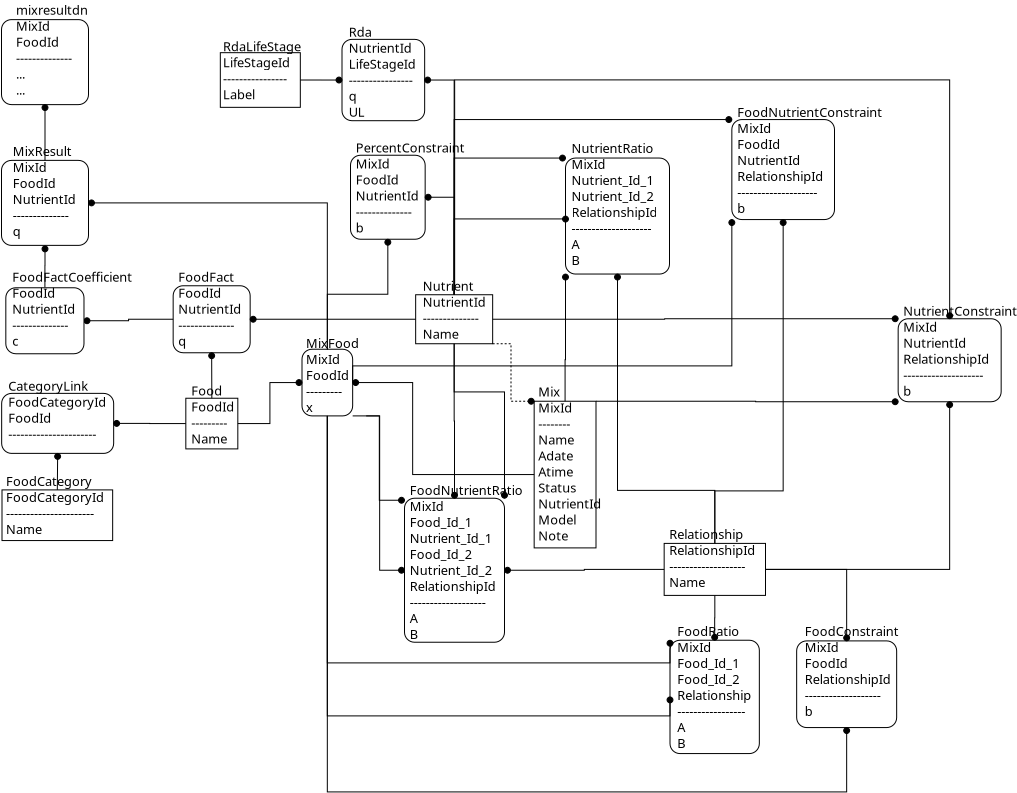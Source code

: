 <?xml version="1.0" encoding="UTF-8"?>
<dia:diagram xmlns:dia="http://www.lysator.liu.se/~alla/dia/">
  <dia:layer name="Background" visible="true" connectable="true" active="true">
    <dia:object type="Standard - Box" version="0" id="O0">
      <dia:attribute name="obj_pos">
        <dia:point val="-0.9,-6.633"/>
      </dia:attribute>
      <dia:attribute name="obj_bb">
        <dia:rectangle val="-0.925,-6.658;2.975,-3.258"/>
      </dia:attribute>
      <dia:attribute name="elem_corner">
        <dia:point val="-0.9,-6.633"/>
      </dia:attribute>
      <dia:attribute name="elem_width">
        <dia:real val="3.85"/>
      </dia:attribute>
      <dia:attribute name="elem_height">
        <dia:real val="3.35"/>
      </dia:attribute>
      <dia:attribute name="border_width">
        <dia:real val="0.05"/>
      </dia:attribute>
      <dia:attribute name="show_background">
        <dia:boolean val="true"/>
      </dia:attribute>
      <dia:attribute name="line_join">
        <dia:enum val="2"/>
      </dia:attribute>
      <dia:attribute name="corner_radius">
        <dia:real val="0.5"/>
      </dia:attribute>
    </dia:object>
    <dia:object type="Standard - Text" version="1" id="O1">
      <dia:attribute name="obj_pos">
        <dia:point val="-0.65,-6.833"/>
      </dia:attribute>
      <dia:attribute name="obj_bb">
        <dia:rectangle val="-0.65,-7.313;2.08,-3.473"/>
      </dia:attribute>
      <dia:attribute name="text">
        <dia:composite type="text">
          <dia:attribute name="string">
            <dia:string>#FoodFact
FoodId
NutrientId
--------------
q#</dia:string>
          </dia:attribute>
          <dia:attribute name="font">
            <dia:font family="Carlito" style="0" name="Courier"/>
          </dia:attribute>
          <dia:attribute name="height">
            <dia:real val="0.8"/>
          </dia:attribute>
          <dia:attribute name="pos">
            <dia:point val="-0.65,-6.833"/>
          </dia:attribute>
          <dia:attribute name="color">
            <dia:color val="#000000ff"/>
          </dia:attribute>
          <dia:attribute name="alignment">
            <dia:enum val="0"/>
          </dia:attribute>
        </dia:composite>
      </dia:attribute>
      <dia:attribute name="valign">
        <dia:enum val="3"/>
      </dia:attribute>
    </dia:object>
    <dia:object type="Standard - Box" version="0" id="O2">
      <dia:attribute name="obj_pos">
        <dia:point val="11.225,-6.183"/>
      </dia:attribute>
      <dia:attribute name="obj_bb">
        <dia:rectangle val="11.2,-6.208;15.1,-3.708"/>
      </dia:attribute>
      <dia:attribute name="elem_corner">
        <dia:point val="11.225,-6.183"/>
      </dia:attribute>
      <dia:attribute name="elem_width">
        <dia:real val="3.85"/>
      </dia:attribute>
      <dia:attribute name="elem_height">
        <dia:real val="2.45"/>
      </dia:attribute>
      <dia:attribute name="border_width">
        <dia:real val="0.05"/>
      </dia:attribute>
      <dia:attribute name="show_background">
        <dia:boolean val="true"/>
      </dia:attribute>
    </dia:object>
    <dia:object type="Standard - Text" version="1" id="O3">
      <dia:attribute name="obj_pos">
        <dia:point val="11.575,-6.383"/>
      </dia:attribute>
      <dia:attribute name="obj_bb">
        <dia:rectangle val="11.575,-6.863;14.305,-3.823"/>
      </dia:attribute>
      <dia:attribute name="text">
        <dia:composite type="text">
          <dia:attribute name="string">
            <dia:string>#Nutrient
NutrientId
--------------
Name#</dia:string>
          </dia:attribute>
          <dia:attribute name="font">
            <dia:font family="Carlito" style="0" name="Courier"/>
          </dia:attribute>
          <dia:attribute name="height">
            <dia:real val="0.8"/>
          </dia:attribute>
          <dia:attribute name="pos">
            <dia:point val="11.575,-6.383"/>
          </dia:attribute>
          <dia:attribute name="color">
            <dia:color val="#000000ff"/>
          </dia:attribute>
          <dia:attribute name="alignment">
            <dia:enum val="0"/>
          </dia:attribute>
        </dia:composite>
      </dia:attribute>
      <dia:attribute name="valign">
        <dia:enum val="3"/>
      </dia:attribute>
    </dia:object>
    <dia:object type="Standard - Box" version="0" id="O4">
      <dia:attribute name="obj_pos">
        <dia:point val="18.717,-13.017"/>
      </dia:attribute>
      <dia:attribute name="obj_bb">
        <dia:rectangle val="18.692,-13.042;23.942,-7.192"/>
      </dia:attribute>
      <dia:attribute name="elem_corner">
        <dia:point val="18.717,-13.017"/>
      </dia:attribute>
      <dia:attribute name="elem_width">
        <dia:real val="5.2"/>
      </dia:attribute>
      <dia:attribute name="elem_height">
        <dia:real val="5.8"/>
      </dia:attribute>
      <dia:attribute name="border_width">
        <dia:real val="0.05"/>
      </dia:attribute>
      <dia:attribute name="show_background">
        <dia:boolean val="true"/>
      </dia:attribute>
      <dia:attribute name="line_join">
        <dia:enum val="2"/>
      </dia:attribute>
      <dia:attribute name="corner_radius">
        <dia:real val="0.5"/>
      </dia:attribute>
    </dia:object>
    <dia:object type="Standard - Text" version="1" id="O5">
      <dia:attribute name="obj_pos">
        <dia:point val="19.017,-13.267"/>
      </dia:attribute>
      <dia:attribute name="obj_bb">
        <dia:rectangle val="19.017,-13.747;22.917,-7.507"/>
      </dia:attribute>
      <dia:attribute name="text">
        <dia:composite type="text">
          <dia:attribute name="string">
            <dia:string>#NutrientRatio
MixId
Nutrient_Id_1
Nutrient_Id_2
RelationshipId
--------------------
A
B#</dia:string>
          </dia:attribute>
          <dia:attribute name="font">
            <dia:font family="Carlito" style="0" name="Courier"/>
          </dia:attribute>
          <dia:attribute name="height">
            <dia:real val="0.8"/>
          </dia:attribute>
          <dia:attribute name="pos">
            <dia:point val="19.017,-13.267"/>
          </dia:attribute>
          <dia:attribute name="color">
            <dia:color val="#000000ff"/>
          </dia:attribute>
          <dia:attribute name="alignment">
            <dia:enum val="0"/>
          </dia:attribute>
        </dia:composite>
      </dia:attribute>
      <dia:attribute name="valign">
        <dia:enum val="3"/>
      </dia:attribute>
    </dia:object>
    <dia:object type="Standard - Box" version="0" id="O6">
      <dia:attribute name="obj_pos">
        <dia:point val="35.35,-4.983"/>
      </dia:attribute>
      <dia:attribute name="obj_bb">
        <dia:rectangle val="35.325,-5.008;40.525,-0.808"/>
      </dia:attribute>
      <dia:attribute name="elem_corner">
        <dia:point val="35.35,-4.983"/>
      </dia:attribute>
      <dia:attribute name="elem_width">
        <dia:real val="5.15"/>
      </dia:attribute>
      <dia:attribute name="elem_height">
        <dia:real val="4.15"/>
      </dia:attribute>
      <dia:attribute name="border_width">
        <dia:real val="0.05"/>
      </dia:attribute>
      <dia:attribute name="show_background">
        <dia:boolean val="true"/>
      </dia:attribute>
      <dia:attribute name="line_join">
        <dia:enum val="2"/>
      </dia:attribute>
      <dia:attribute name="corner_radius">
        <dia:real val="0.5"/>
      </dia:attribute>
    </dia:object>
    <dia:object type="Standard - Text" version="1" id="O7">
      <dia:attribute name="obj_pos">
        <dia:point val="35.6,-5.133"/>
      </dia:attribute>
      <dia:attribute name="obj_bb">
        <dia:rectangle val="35.6,-5.613;40.483,-0.973"/>
      </dia:attribute>
      <dia:attribute name="text">
        <dia:composite type="text">
          <dia:attribute name="string">
            <dia:string>#NutrientConstraint
MixId
NutrientId
RelationshipId
--------------------
b#</dia:string>
          </dia:attribute>
          <dia:attribute name="font">
            <dia:font family="Carlito" style="0" name="Courier"/>
          </dia:attribute>
          <dia:attribute name="height">
            <dia:real val="0.8"/>
          </dia:attribute>
          <dia:attribute name="pos">
            <dia:point val="35.6,-5.133"/>
          </dia:attribute>
          <dia:attribute name="color">
            <dia:color val="#000000ff"/>
          </dia:attribute>
          <dia:attribute name="alignment">
            <dia:enum val="0"/>
          </dia:attribute>
        </dia:composite>
      </dia:attribute>
      <dia:attribute name="valign">
        <dia:enum val="3"/>
      </dia:attribute>
    </dia:object>
    <dia:object type="Standard - Box" version="0" id="O8">
      <dia:attribute name="obj_pos">
        <dia:point val="27.034,-14.942"/>
      </dia:attribute>
      <dia:attribute name="obj_bb">
        <dia:rectangle val="27.009,-14.967;32.192,-9.917"/>
      </dia:attribute>
      <dia:attribute name="elem_corner">
        <dia:point val="27.034,-14.942"/>
      </dia:attribute>
      <dia:attribute name="elem_width">
        <dia:real val="5.133"/>
      </dia:attribute>
      <dia:attribute name="elem_height">
        <dia:real val="5.0"/>
      </dia:attribute>
      <dia:attribute name="border_width">
        <dia:real val="0.05"/>
      </dia:attribute>
      <dia:attribute name="show_background">
        <dia:boolean val="true"/>
      </dia:attribute>
      <dia:attribute name="line_join">
        <dia:enum val="2"/>
      </dia:attribute>
      <dia:attribute name="corner_radius">
        <dia:real val="0.5"/>
      </dia:attribute>
    </dia:object>
    <dia:object type="Standard - Text" version="1" id="O9">
      <dia:attribute name="obj_pos">
        <dia:point val="27.3,-15.075"/>
      </dia:attribute>
      <dia:attribute name="obj_bb">
        <dia:rectangle val="27.3,-15.555;33.48,-10.115"/>
      </dia:attribute>
      <dia:attribute name="text">
        <dia:composite type="text">
          <dia:attribute name="string">
            <dia:string>#FoodNutrientConstraint
MixId
FoodId
NutrientId
RelationshipId
--------------------
b#</dia:string>
          </dia:attribute>
          <dia:attribute name="font">
            <dia:font family="Carlito" style="0" name="Courier"/>
          </dia:attribute>
          <dia:attribute name="height">
            <dia:real val="0.8"/>
          </dia:attribute>
          <dia:attribute name="pos">
            <dia:point val="27.3,-15.075"/>
          </dia:attribute>
          <dia:attribute name="color">
            <dia:color val="#000000ff"/>
          </dia:attribute>
          <dia:attribute name="alignment">
            <dia:enum val="0"/>
          </dia:attribute>
        </dia:composite>
      </dia:attribute>
      <dia:attribute name="valign">
        <dia:enum val="3"/>
      </dia:attribute>
    </dia:object>
    <dia:object type="Standard - Box" version="0" id="O10">
      <dia:attribute name="obj_pos">
        <dia:point val="7.967,-13.158"/>
      </dia:attribute>
      <dia:attribute name="obj_bb">
        <dia:rectangle val="7.942,-13.183;11.725,-8.933"/>
      </dia:attribute>
      <dia:attribute name="elem_corner">
        <dia:point val="7.967,-13.158"/>
      </dia:attribute>
      <dia:attribute name="elem_width">
        <dia:real val="3.733"/>
      </dia:attribute>
      <dia:attribute name="elem_height">
        <dia:real val="4.2"/>
      </dia:attribute>
      <dia:attribute name="border_width">
        <dia:real val="0.05"/>
      </dia:attribute>
      <dia:attribute name="show_background">
        <dia:boolean val="true"/>
      </dia:attribute>
      <dia:attribute name="line_join">
        <dia:enum val="2"/>
      </dia:attribute>
      <dia:attribute name="corner_radius">
        <dia:real val="0.5"/>
      </dia:attribute>
    </dia:object>
    <dia:object type="Standard - Text" version="1" id="O11">
      <dia:attribute name="obj_pos">
        <dia:point val="8.233,-13.292"/>
      </dia:attribute>
      <dia:attribute name="obj_bb">
        <dia:rectangle val="8.233,-13.772;12.901,-9.132"/>
      </dia:attribute>
      <dia:attribute name="text">
        <dia:composite type="text">
          <dia:attribute name="string">
            <dia:string>#PercentConstraint
MixId
FoodId
NutrientId
--------------
b#</dia:string>
          </dia:attribute>
          <dia:attribute name="font">
            <dia:font family="Carlito" style="0" name="Courier"/>
          </dia:attribute>
          <dia:attribute name="height">
            <dia:real val="0.8"/>
          </dia:attribute>
          <dia:attribute name="pos">
            <dia:point val="8.233,-13.292"/>
          </dia:attribute>
          <dia:attribute name="color">
            <dia:color val="#000000ff"/>
          </dia:attribute>
          <dia:attribute name="alignment">
            <dia:enum val="0"/>
          </dia:attribute>
        </dia:composite>
      </dia:attribute>
      <dia:attribute name="valign">
        <dia:enum val="3"/>
      </dia:attribute>
    </dia:object>
    <dia:object type="Standard - Box" version="0" id="O12">
      <dia:attribute name="obj_pos">
        <dia:point val="-9.475,-1.25"/>
      </dia:attribute>
      <dia:attribute name="obj_bb">
        <dia:rectangle val="-9.5,-1.275;-3.85,1.775"/>
      </dia:attribute>
      <dia:attribute name="elem_corner">
        <dia:point val="-9.475,-1.25"/>
      </dia:attribute>
      <dia:attribute name="elem_width">
        <dia:real val="5.6"/>
      </dia:attribute>
      <dia:attribute name="elem_height">
        <dia:real val="3"/>
      </dia:attribute>
      <dia:attribute name="border_width">
        <dia:real val="0.05"/>
      </dia:attribute>
      <dia:attribute name="show_background">
        <dia:boolean val="true"/>
      </dia:attribute>
      <dia:attribute name="line_join">
        <dia:enum val="2"/>
      </dia:attribute>
      <dia:attribute name="corner_radius">
        <dia:real val="0.5"/>
      </dia:attribute>
    </dia:object>
    <dia:object type="Standard - Text" version="1" id="O13">
      <dia:attribute name="obj_pos">
        <dia:point val="-9.142,-1.383"/>
      </dia:attribute>
      <dia:attribute name="obj_bb">
        <dia:rectangle val="-9.142,-1.863;-4.852,1.177"/>
      </dia:attribute>
      <dia:attribute name="text">
        <dia:composite type="text">
          <dia:attribute name="string">
            <dia:string>#CategoryLink
FoodCategoryId
FoodId
----------------------#</dia:string>
          </dia:attribute>
          <dia:attribute name="font">
            <dia:font family="Carlito" style="0" name="Courier"/>
          </dia:attribute>
          <dia:attribute name="height">
            <dia:real val="0.8"/>
          </dia:attribute>
          <dia:attribute name="pos">
            <dia:point val="-9.142,-1.383"/>
          </dia:attribute>
          <dia:attribute name="color">
            <dia:color val="#000000ff"/>
          </dia:attribute>
          <dia:attribute name="alignment">
            <dia:enum val="0"/>
          </dia:attribute>
        </dia:composite>
      </dia:attribute>
      <dia:attribute name="valign">
        <dia:enum val="3"/>
      </dia:attribute>
    </dia:object>
    <dia:object type="Standard - Box" version="0" id="O14">
      <dia:attribute name="obj_pos">
        <dia:point val="-0.267,-1.008"/>
      </dia:attribute>
      <dia:attribute name="obj_bb">
        <dia:rectangle val="-0.292,-1.033;2.358,1.55"/>
      </dia:attribute>
      <dia:attribute name="elem_corner">
        <dia:point val="-0.267,-1.008"/>
      </dia:attribute>
      <dia:attribute name="elem_width">
        <dia:real val="2.6"/>
      </dia:attribute>
      <dia:attribute name="elem_height">
        <dia:real val="2.533"/>
      </dia:attribute>
      <dia:attribute name="border_width">
        <dia:real val="0.05"/>
      </dia:attribute>
      <dia:attribute name="show_background">
        <dia:boolean val="true"/>
      </dia:attribute>
    </dia:object>
    <dia:object type="Standard - Text" version="1" id="O15">
      <dia:attribute name="obj_pos">
        <dia:point val="6.667e-06,-1.142"/>
      </dia:attribute>
      <dia:attribute name="obj_bb">
        <dia:rectangle val="6.667e-06,-1.622;1.798,1.418"/>
      </dia:attribute>
      <dia:attribute name="text">
        <dia:composite type="text">
          <dia:attribute name="string">
            <dia:string>#Food
FoodId
---------
Name#</dia:string>
          </dia:attribute>
          <dia:attribute name="font">
            <dia:font family="Carlito" style="0" name="Courier"/>
          </dia:attribute>
          <dia:attribute name="height">
            <dia:real val="0.8"/>
          </dia:attribute>
          <dia:attribute name="pos">
            <dia:point val="6.667e-06,-1.142"/>
          </dia:attribute>
          <dia:attribute name="color">
            <dia:color val="#000000ff"/>
          </dia:attribute>
          <dia:attribute name="alignment">
            <dia:enum val="0"/>
          </dia:attribute>
        </dia:composite>
      </dia:attribute>
      <dia:attribute name="valign">
        <dia:enum val="3"/>
      </dia:attribute>
    </dia:object>
    <dia:object type="Standard - Box" version="0" id="O16">
      <dia:attribute name="obj_pos">
        <dia:point val="5.542,-3.458"/>
      </dia:attribute>
      <dia:attribute name="obj_bb">
        <dia:rectangle val="5.517,-3.483;8.1,-0.1"/>
      </dia:attribute>
      <dia:attribute name="elem_corner">
        <dia:point val="5.542,-3.458"/>
      </dia:attribute>
      <dia:attribute name="elem_width">
        <dia:real val="2.533"/>
      </dia:attribute>
      <dia:attribute name="elem_height">
        <dia:real val="3.333"/>
      </dia:attribute>
      <dia:attribute name="border_width">
        <dia:real val="0.05"/>
      </dia:attribute>
      <dia:attribute name="show_background">
        <dia:boolean val="true"/>
      </dia:attribute>
      <dia:attribute name="line_join">
        <dia:enum val="2"/>
      </dia:attribute>
      <dia:attribute name="corner_radius">
        <dia:real val="0.5"/>
      </dia:attribute>
    </dia:object>
    <dia:object type="Standard - Text" version="1" id="O17">
      <dia:attribute name="obj_pos">
        <dia:point val="5.742,-3.525"/>
      </dia:attribute>
      <dia:attribute name="obj_bb">
        <dia:rectangle val="5.742,-4.005;8.012,-0.165"/>
      </dia:attribute>
      <dia:attribute name="text">
        <dia:composite type="text">
          <dia:attribute name="string">
            <dia:string>#MixFood
MixId
FoodId
---------
x#</dia:string>
          </dia:attribute>
          <dia:attribute name="font">
            <dia:font family="Carlito" style="0" name="Courier"/>
          </dia:attribute>
          <dia:attribute name="height">
            <dia:real val="0.8"/>
          </dia:attribute>
          <dia:attribute name="pos">
            <dia:point val="5.742,-3.525"/>
          </dia:attribute>
          <dia:attribute name="color">
            <dia:color val="#000000ff"/>
          </dia:attribute>
          <dia:attribute name="alignment">
            <dia:enum val="0"/>
          </dia:attribute>
        </dia:composite>
      </dia:attribute>
      <dia:attribute name="valign">
        <dia:enum val="3"/>
      </dia:attribute>
    </dia:object>
    <dia:object type="Standard - Box" version="0" id="O18">
      <dia:attribute name="obj_pos">
        <dia:point val="17.15,-0.858"/>
      </dia:attribute>
      <dia:attribute name="obj_bb">
        <dia:rectangle val="17.125,-0.883;20.267,6.5"/>
      </dia:attribute>
      <dia:attribute name="elem_corner">
        <dia:point val="17.15,-0.858"/>
      </dia:attribute>
      <dia:attribute name="elem_width">
        <dia:real val="3.092"/>
      </dia:attribute>
      <dia:attribute name="elem_height">
        <dia:real val="7.333"/>
      </dia:attribute>
      <dia:attribute name="border_width">
        <dia:real val="0.05"/>
      </dia:attribute>
      <dia:attribute name="show_background">
        <dia:boolean val="true"/>
      </dia:attribute>
    </dia:object>
    <dia:object type="Standard - Text" version="1" id="O19">
      <dia:attribute name="obj_pos">
        <dia:point val="17.35,-1.092"/>
      </dia:attribute>
      <dia:attribute name="obj_bb">
        <dia:rectangle val="17.35,-1.572;20.048,6.268"/>
      </dia:attribute>
      <dia:attribute name="text">
        <dia:composite type="text">
          <dia:attribute name="string">
            <dia:string>#Mix
MixId
--------
Name
Adate
Atime
Status
NutrientId
Model
Note#</dia:string>
          </dia:attribute>
          <dia:attribute name="font">
            <dia:font family="Carlito" style="0" name="Courier"/>
          </dia:attribute>
          <dia:attribute name="height">
            <dia:real val="0.8"/>
          </dia:attribute>
          <dia:attribute name="pos">
            <dia:point val="17.35,-1.092"/>
          </dia:attribute>
          <dia:attribute name="color">
            <dia:color val="#000000ff"/>
          </dia:attribute>
          <dia:attribute name="alignment">
            <dia:enum val="0"/>
          </dia:attribute>
        </dia:composite>
      </dia:attribute>
      <dia:attribute name="valign">
        <dia:enum val="3"/>
      </dia:attribute>
    </dia:object>
    <dia:object type="Standard - Box" version="0" id="O20">
      <dia:attribute name="obj_pos">
        <dia:point val="23.942,11.092"/>
      </dia:attribute>
      <dia:attribute name="obj_bb">
        <dia:rectangle val="23.917,11.067;28.433,16.783"/>
      </dia:attribute>
      <dia:attribute name="elem_corner">
        <dia:point val="23.942,11.092"/>
      </dia:attribute>
      <dia:attribute name="elem_width">
        <dia:real val="4.467"/>
      </dia:attribute>
      <dia:attribute name="elem_height">
        <dia:real val="5.667"/>
      </dia:attribute>
      <dia:attribute name="border_width">
        <dia:real val="0.05"/>
      </dia:attribute>
      <dia:attribute name="show_background">
        <dia:boolean val="true"/>
      </dia:attribute>
      <dia:attribute name="line_join">
        <dia:enum val="2"/>
      </dia:attribute>
      <dia:attribute name="corner_radius">
        <dia:real val="0.5"/>
      </dia:attribute>
    </dia:object>
    <dia:object type="Standard - Text" version="1" id="O21">
      <dia:attribute name="obj_pos">
        <dia:point val="24.308,10.875"/>
      </dia:attribute>
      <dia:attribute name="obj_bb">
        <dia:rectangle val="24.308,10.395;27.623,16.635"/>
      </dia:attribute>
      <dia:attribute name="text">
        <dia:composite type="text">
          <dia:attribute name="string">
            <dia:string>#FoodRatio
MixId
Food_Id_1
Food_Id_2
Relationship
-----------------
A
B#</dia:string>
          </dia:attribute>
          <dia:attribute name="font">
            <dia:font family="Carlito" style="0" name="Courier"/>
          </dia:attribute>
          <dia:attribute name="height">
            <dia:real val="0.8"/>
          </dia:attribute>
          <dia:attribute name="pos">
            <dia:point val="24.308,10.875"/>
          </dia:attribute>
          <dia:attribute name="color">
            <dia:color val="#000000ff"/>
          </dia:attribute>
          <dia:attribute name="alignment">
            <dia:enum val="0"/>
          </dia:attribute>
        </dia:composite>
      </dia:attribute>
      <dia:attribute name="valign">
        <dia:enum val="3"/>
      </dia:attribute>
    </dia:object>
    <dia:object type="Standard - Box" version="0" id="O22">
      <dia:attribute name="obj_pos">
        <dia:point val="23.65,6.25"/>
      </dia:attribute>
      <dia:attribute name="obj_bb">
        <dia:rectangle val="23.625,6.225;28.742,8.875"/>
      </dia:attribute>
      <dia:attribute name="elem_corner">
        <dia:point val="23.65,6.25"/>
      </dia:attribute>
      <dia:attribute name="elem_width">
        <dia:real val="5.067"/>
      </dia:attribute>
      <dia:attribute name="elem_height">
        <dia:real val="2.6"/>
      </dia:attribute>
      <dia:attribute name="border_width">
        <dia:real val="0.05"/>
      </dia:attribute>
      <dia:attribute name="show_background">
        <dia:boolean val="true"/>
      </dia:attribute>
    </dia:object>
    <dia:object type="Standard - Text" version="1" id="O23">
      <dia:attribute name="obj_pos">
        <dia:point val="23.9,6.033"/>
      </dia:attribute>
      <dia:attribute name="obj_bb">
        <dia:rectangle val="23.9,5.553;27.608,8.593"/>
      </dia:attribute>
      <dia:attribute name="text">
        <dia:composite type="text">
          <dia:attribute name="string">
            <dia:string>#Relationship
RelationshipId
-------------------
Name#</dia:string>
          </dia:attribute>
          <dia:attribute name="font">
            <dia:font family="Carlito" style="0" name="Courier"/>
          </dia:attribute>
          <dia:attribute name="height">
            <dia:real val="0.8"/>
          </dia:attribute>
          <dia:attribute name="pos">
            <dia:point val="23.9,6.033"/>
          </dia:attribute>
          <dia:attribute name="color">
            <dia:color val="#000000ff"/>
          </dia:attribute>
          <dia:attribute name="alignment">
            <dia:enum val="0"/>
          </dia:attribute>
        </dia:composite>
      </dia:attribute>
      <dia:attribute name="valign">
        <dia:enum val="3"/>
      </dia:attribute>
    </dia:object>
    <dia:object type="Standard - Box" version="0" id="O24">
      <dia:attribute name="obj_pos">
        <dia:point val="30.275,11.125"/>
      </dia:attribute>
      <dia:attribute name="obj_bb">
        <dia:rectangle val="30.25,11.1;35.3,15.483"/>
      </dia:attribute>
      <dia:attribute name="elem_corner">
        <dia:point val="30.275,11.125"/>
      </dia:attribute>
      <dia:attribute name="elem_width">
        <dia:real val="5"/>
      </dia:attribute>
      <dia:attribute name="elem_height">
        <dia:real val="4.333"/>
      </dia:attribute>
      <dia:attribute name="border_width">
        <dia:real val="0.05"/>
      </dia:attribute>
      <dia:attribute name="show_background">
        <dia:boolean val="true"/>
      </dia:attribute>
      <dia:attribute name="line_join">
        <dia:enum val="2"/>
      </dia:attribute>
      <dia:attribute name="corner_radius">
        <dia:real val="0.5"/>
      </dia:attribute>
    </dia:object>
    <dia:object type="Standard - Text" version="1" id="O25">
      <dia:attribute name="obj_pos">
        <dia:point val="30.675,10.875"/>
      </dia:attribute>
      <dia:attribute name="obj_bb">
        <dia:rectangle val="30.675,10.395;34.658,15.035"/>
      </dia:attribute>
      <dia:attribute name="text">
        <dia:composite type="text">
          <dia:attribute name="string">
            <dia:string>#FoodConstraint
MixId
FoodId
RelationshipId
-------------------
b#</dia:string>
          </dia:attribute>
          <dia:attribute name="font">
            <dia:font family="Carlito" style="0" name="Courier"/>
          </dia:attribute>
          <dia:attribute name="height">
            <dia:real val="0.8"/>
          </dia:attribute>
          <dia:attribute name="pos">
            <dia:point val="30.675,10.875"/>
          </dia:attribute>
          <dia:attribute name="color">
            <dia:color val="#000000ff"/>
          </dia:attribute>
          <dia:attribute name="alignment">
            <dia:enum val="0"/>
          </dia:attribute>
        </dia:composite>
      </dia:attribute>
      <dia:attribute name="valign">
        <dia:enum val="3"/>
      </dia:attribute>
    </dia:object>
    <dia:object type="Standard - Box" version="0" id="O26">
      <dia:attribute name="obj_pos">
        <dia:point val="-9.458,3.575"/>
      </dia:attribute>
      <dia:attribute name="obj_bb">
        <dia:rectangle val="-9.483,3.55;-3.9,6.133"/>
      </dia:attribute>
      <dia:attribute name="elem_corner">
        <dia:point val="-9.458,3.575"/>
      </dia:attribute>
      <dia:attribute name="elem_width">
        <dia:real val="5.533"/>
      </dia:attribute>
      <dia:attribute name="elem_height">
        <dia:real val="2.533"/>
      </dia:attribute>
      <dia:attribute name="border_width">
        <dia:real val="0.05"/>
      </dia:attribute>
      <dia:attribute name="show_background">
        <dia:boolean val="true"/>
      </dia:attribute>
    </dia:object>
    <dia:object type="Standard - Text" version="1" id="O27">
      <dia:attribute name="obj_pos">
        <dia:point val="-9.258,3.375"/>
      </dia:attribute>
      <dia:attribute name="obj_bb">
        <dia:rectangle val="-9.258,2.895;-4.968,5.935"/>
      </dia:attribute>
      <dia:attribute name="text">
        <dia:composite type="text">
          <dia:attribute name="string">
            <dia:string>#FoodCategory
FoodCategoryId
----------------------
Name#</dia:string>
          </dia:attribute>
          <dia:attribute name="font">
            <dia:font family="Carlito" style="0" name="Courier"/>
          </dia:attribute>
          <dia:attribute name="height">
            <dia:real val="0.8"/>
          </dia:attribute>
          <dia:attribute name="pos">
            <dia:point val="-9.258,3.375"/>
          </dia:attribute>
          <dia:attribute name="color">
            <dia:color val="#000000ff"/>
          </dia:attribute>
          <dia:attribute name="alignment">
            <dia:enum val="0"/>
          </dia:attribute>
        </dia:composite>
      </dia:attribute>
      <dia:attribute name="valign">
        <dia:enum val="3"/>
      </dia:attribute>
    </dia:object>
    <dia:object type="Standard - Box" version="0" id="O28">
      <dia:attribute name="obj_pos">
        <dia:point val="7.542,-18.952"/>
      </dia:attribute>
      <dia:attribute name="obj_bb">
        <dia:rectangle val="7.517,-18.977;11.7,-14.861"/>
      </dia:attribute>
      <dia:attribute name="elem_corner">
        <dia:point val="7.542,-18.952"/>
      </dia:attribute>
      <dia:attribute name="elem_width">
        <dia:real val="4.133"/>
      </dia:attribute>
      <dia:attribute name="elem_height">
        <dia:real val="4.067"/>
      </dia:attribute>
      <dia:attribute name="border_width">
        <dia:real val="0.05"/>
      </dia:attribute>
      <dia:attribute name="show_background">
        <dia:boolean val="true"/>
      </dia:attribute>
      <dia:attribute name="line_join">
        <dia:enum val="2"/>
      </dia:attribute>
      <dia:attribute name="corner_radius">
        <dia:real val="0.5"/>
      </dia:attribute>
    </dia:object>
    <dia:object type="Standard - Text" version="1" id="O29">
      <dia:attribute name="obj_pos">
        <dia:point val="7.875,-19.086"/>
      </dia:attribute>
      <dia:attribute name="obj_bb">
        <dia:rectangle val="7.875,-19.566;10.995,-14.926"/>
      </dia:attribute>
      <dia:attribute name="text">
        <dia:composite type="text">
          <dia:attribute name="string">
            <dia:string>#Rda
NutrientId
LifeStageId
----------------
q
UL#</dia:string>
          </dia:attribute>
          <dia:attribute name="font">
            <dia:font family="Carlito" style="0" name="Courier"/>
          </dia:attribute>
          <dia:attribute name="height">
            <dia:real val="0.8"/>
          </dia:attribute>
          <dia:attribute name="pos">
            <dia:point val="7.875,-19.086"/>
          </dia:attribute>
          <dia:attribute name="color">
            <dia:color val="#000000ff"/>
          </dia:attribute>
          <dia:attribute name="alignment">
            <dia:enum val="0"/>
          </dia:attribute>
        </dia:composite>
      </dia:attribute>
      <dia:attribute name="valign">
        <dia:enum val="3"/>
      </dia:attribute>
    </dia:object>
    <dia:object type="Standard - Box" version="0" id="O30">
      <dia:attribute name="obj_pos">
        <dia:point val="1.458,-18.286"/>
      </dia:attribute>
      <dia:attribute name="obj_bb">
        <dia:rectangle val="1.433,-18.311;5.483,-15.527"/>
      </dia:attribute>
      <dia:attribute name="elem_corner">
        <dia:point val="1.458,-18.286"/>
      </dia:attribute>
      <dia:attribute name="elem_width">
        <dia:real val="4"/>
      </dia:attribute>
      <dia:attribute name="elem_height">
        <dia:real val="2.733"/>
      </dia:attribute>
      <dia:attribute name="border_width">
        <dia:real val="0.05"/>
      </dia:attribute>
      <dia:attribute name="show_background">
        <dia:boolean val="true"/>
      </dia:attribute>
    </dia:object>
    <dia:object type="Standard - Text" version="1" id="O31">
      <dia:attribute name="obj_pos">
        <dia:point val="1.592,-18.352"/>
      </dia:attribute>
      <dia:attribute name="obj_bb">
        <dia:rectangle val="1.592,-18.832;4.922,-15.792"/>
      </dia:attribute>
      <dia:attribute name="text">
        <dia:composite type="text">
          <dia:attribute name="string">
            <dia:string>#RdaLifeStage
LifeStageId
----------------
Label#</dia:string>
          </dia:attribute>
          <dia:attribute name="font">
            <dia:font family="Carlito" style="0" name="Courier"/>
          </dia:attribute>
          <dia:attribute name="height">
            <dia:real val="0.8"/>
          </dia:attribute>
          <dia:attribute name="pos">
            <dia:point val="1.592,-18.352"/>
          </dia:attribute>
          <dia:attribute name="color">
            <dia:color val="#000000ff"/>
          </dia:attribute>
          <dia:attribute name="alignment">
            <dia:enum val="0"/>
          </dia:attribute>
        </dia:composite>
      </dia:attribute>
      <dia:attribute name="valign">
        <dia:enum val="3"/>
      </dia:attribute>
    </dia:object>
    <dia:object type="Standard - Line" version="0" id="O32">
      <dia:attribute name="obj_pos">
        <dia:point val="-6.692,3.575"/>
      </dia:attribute>
      <dia:attribute name="obj_bb">
        <dia:rectangle val="-6.862,1.715;-6.491,3.6"/>
      </dia:attribute>
      <dia:attribute name="conn_endpoints">
        <dia:point val="-6.692,3.575"/>
        <dia:point val="-6.675,1.75"/>
      </dia:attribute>
      <dia:attribute name="numcp">
        <dia:int val="1"/>
      </dia:attribute>
      <dia:attribute name="line_width">
        <dia:real val="0.05"/>
      </dia:attribute>
      <dia:attribute name="end_arrow">
        <dia:enum val="8"/>
      </dia:attribute>
      <dia:attribute name="end_arrow_length">
        <dia:real val="0.3"/>
      </dia:attribute>
      <dia:attribute name="end_arrow_width">
        <dia:real val="0.3"/>
      </dia:attribute>
      <dia:connections>
        <dia:connection handle="0" to="O26" connection="1"/>
        <dia:connection handle="1" to="O12" connection="6"/>
      </dia:connections>
    </dia:object>
    <dia:object type="Standard - Line" version="0" id="O33">
      <dia:attribute name="obj_pos">
        <dia:point val="1.033,-1.008"/>
      </dia:attribute>
      <dia:attribute name="obj_bb">
        <dia:rectangle val="0.84,-3.319;1.211,-0.983"/>
      </dia:attribute>
      <dia:attribute name="conn_endpoints">
        <dia:point val="1.033,-1.008"/>
        <dia:point val="1.025,-3.283"/>
      </dia:attribute>
      <dia:attribute name="numcp">
        <dia:int val="1"/>
      </dia:attribute>
      <dia:attribute name="line_width">
        <dia:real val="0.05"/>
      </dia:attribute>
      <dia:attribute name="end_arrow">
        <dia:enum val="8"/>
      </dia:attribute>
      <dia:attribute name="end_arrow_length">
        <dia:real val="0.3"/>
      </dia:attribute>
      <dia:attribute name="end_arrow_width">
        <dia:real val="0.3"/>
      </dia:attribute>
      <dia:connections>
        <dia:connection handle="0" to="O14" connection="1"/>
        <dia:connection handle="1" to="O0" connection="6"/>
      </dia:connections>
    </dia:object>
    <dia:object type="Standard - Box" version="0" id="O34">
      <dia:attribute name="obj_pos">
        <dia:point val="10.667,3.992"/>
      </dia:attribute>
      <dia:attribute name="obj_bb">
        <dia:rectangle val="10.642,3.967;15.692,11.217"/>
      </dia:attribute>
      <dia:attribute name="elem_corner">
        <dia:point val="10.667,3.992"/>
      </dia:attribute>
      <dia:attribute name="elem_width">
        <dia:real val="5.0"/>
      </dia:attribute>
      <dia:attribute name="elem_height">
        <dia:real val="7.2"/>
      </dia:attribute>
      <dia:attribute name="border_width">
        <dia:real val="0.05"/>
      </dia:attribute>
      <dia:attribute name="show_background">
        <dia:boolean val="true"/>
      </dia:attribute>
      <dia:attribute name="line_join">
        <dia:enum val="2"/>
      </dia:attribute>
      <dia:attribute name="corner_radius">
        <dia:real val="0.5"/>
      </dia:attribute>
    </dia:object>
    <dia:object type="Standard - Text" version="1" id="O35">
      <dia:attribute name="obj_pos">
        <dia:point val="10.933,3.825"/>
      </dia:attribute>
      <dia:attribute name="obj_bb">
        <dia:rectangle val="10.933,3.345;15.771,11.185"/>
      </dia:attribute>
      <dia:attribute name="text">
        <dia:composite type="text">
          <dia:attribute name="string">
            <dia:string>#FoodNutrientRatio
MixId
Food_Id_1
Nutrient_Id_1
Food_Id_2
Nutrient_Id_2
RelationshipId
-------------------
A
B#</dia:string>
          </dia:attribute>
          <dia:attribute name="font">
            <dia:font family="Carlito" style="0" name="Courier"/>
          </dia:attribute>
          <dia:attribute name="height">
            <dia:real val="0.8"/>
          </dia:attribute>
          <dia:attribute name="pos">
            <dia:point val="10.933,3.825"/>
          </dia:attribute>
          <dia:attribute name="color">
            <dia:color val="#000000ff"/>
          </dia:attribute>
          <dia:attribute name="alignment">
            <dia:enum val="0"/>
          </dia:attribute>
        </dia:composite>
      </dia:attribute>
      <dia:attribute name="valign">
        <dia:enum val="3"/>
      </dia:attribute>
    </dia:object>
    <dia:object type="Standard - ZigZagLine" version="1" id="O36">
      <dia:attribute name="obj_pos">
        <dia:point val="6.808,-3.458"/>
      </dia:attribute>
      <dia:attribute name="obj_bb">
        <dia:rectangle val="6.783,-8.994;10.019,-3.433"/>
      </dia:attribute>
      <dia:attribute name="orth_points">
        <dia:point val="6.808,-3.458"/>
        <dia:point val="6.808,-6.208"/>
        <dia:point val="9.833,-6.208"/>
        <dia:point val="9.833,-8.958"/>
      </dia:attribute>
      <dia:attribute name="orth_orient">
        <dia:enum val="1"/>
        <dia:enum val="0"/>
        <dia:enum val="1"/>
      </dia:attribute>
      <dia:attribute name="autorouting">
        <dia:boolean val="true"/>
      </dia:attribute>
      <dia:attribute name="line_width">
        <dia:real val="0.05"/>
      </dia:attribute>
      <dia:attribute name="end_arrow">
        <dia:enum val="8"/>
      </dia:attribute>
      <dia:attribute name="end_arrow_length">
        <dia:real val="0.3"/>
      </dia:attribute>
      <dia:attribute name="end_arrow_width">
        <dia:real val="0.3"/>
      </dia:attribute>
      <dia:connections>
        <dia:connection handle="0" to="O16" connection="1"/>
        <dia:connection handle="1" to="O10" connection="6"/>
      </dia:connections>
    </dia:object>
    <dia:object type="Standard - ZigZagLine" version="1" id="O37">
      <dia:attribute name="obj_pos">
        <dia:point val="8.75,-0.125"/>
      </dia:attribute>
      <dia:attribute name="obj_bb">
        <dia:rectangle val="8.725,-0.15;10.702,4.277"/>
      </dia:attribute>
      <dia:attribute name="orth_points">
        <dia:point val="8.75,-0.125"/>
        <dia:point val="9.408,-0.125"/>
        <dia:point val="9.408,4.092"/>
        <dia:point val="10.667,4.092"/>
      </dia:attribute>
      <dia:attribute name="orth_orient">
        <dia:enum val="0"/>
        <dia:enum val="1"/>
        <dia:enum val="0"/>
      </dia:attribute>
      <dia:attribute name="autorouting">
        <dia:boolean val="true"/>
      </dia:attribute>
      <dia:attribute name="line_width">
        <dia:real val="0.05"/>
      </dia:attribute>
      <dia:attribute name="end_arrow">
        <dia:enum val="8"/>
      </dia:attribute>
      <dia:attribute name="end_arrow_length">
        <dia:real val="0.3"/>
      </dia:attribute>
      <dia:attribute name="end_arrow_width">
        <dia:real val="0.3"/>
      </dia:attribute>
      <dia:connections>
        <dia:connection handle="0" to="O38" connection="0"/>
      </dia:connections>
    </dia:object>
    <dia:object type="Standard - ZigZagLine" version="1" id="O38">
      <dia:attribute name="obj_pos">
        <dia:point val="8.075,-0.125"/>
      </dia:attribute>
      <dia:attribute name="obj_bb">
        <dia:rectangle val="8.05,-0.15;10.702,7.777"/>
      </dia:attribute>
      <dia:attribute name="orth_points">
        <dia:point val="8.075,-0.125"/>
        <dia:point val="9.425,-0.125"/>
        <dia:point val="9.425,7.592"/>
        <dia:point val="10.667,7.592"/>
      </dia:attribute>
      <dia:attribute name="orth_orient">
        <dia:enum val="0"/>
        <dia:enum val="1"/>
        <dia:enum val="0"/>
      </dia:attribute>
      <dia:attribute name="autorouting">
        <dia:boolean val="false"/>
      </dia:attribute>
      <dia:attribute name="line_width">
        <dia:real val="0.05"/>
      </dia:attribute>
      <dia:attribute name="end_arrow">
        <dia:enum val="8"/>
      </dia:attribute>
      <dia:attribute name="end_arrow_length">
        <dia:real val="0.3"/>
      </dia:attribute>
      <dia:attribute name="end_arrow_width">
        <dia:real val="0.3"/>
      </dia:attribute>
      <dia:connections>
        <dia:connection handle="0" to="O16" connection="7"/>
        <dia:connection handle="1" to="O34" connection="3"/>
      </dia:connections>
    </dia:object>
    <dia:object type="Standard - ZigZagLine" version="1" id="O39">
      <dia:attribute name="obj_pos">
        <dia:point val="13.15,-3.733"/>
      </dia:attribute>
      <dia:attribute name="obj_bb">
        <dia:rectangle val="13.125,-3.758;15.852,4.027"/>
      </dia:attribute>
      <dia:attribute name="orth_points">
        <dia:point val="13.15,-3.733"/>
        <dia:point val="13.15,-1.324"/>
        <dia:point val="15.667,-1.324"/>
        <dia:point val="15.667,3.992"/>
      </dia:attribute>
      <dia:attribute name="orth_orient">
        <dia:enum val="1"/>
        <dia:enum val="0"/>
        <dia:enum val="1"/>
      </dia:attribute>
      <dia:attribute name="autorouting">
        <dia:boolean val="false"/>
      </dia:attribute>
      <dia:attribute name="line_width">
        <dia:real val="0.05"/>
      </dia:attribute>
      <dia:attribute name="end_arrow">
        <dia:enum val="8"/>
      </dia:attribute>
      <dia:attribute name="end_arrow_length">
        <dia:real val="0.3"/>
      </dia:attribute>
      <dia:attribute name="end_arrow_width">
        <dia:real val="0.3"/>
      </dia:attribute>
      <dia:connections>
        <dia:connection handle="0" to="O2" connection="6"/>
        <dia:connection handle="1" to="O34" connection="2"/>
      </dia:connections>
    </dia:object>
    <dia:object type="Standard - ZigZagLine" version="1" id="O40">
      <dia:attribute name="obj_pos">
        <dia:point val="13.15,-6.183"/>
      </dia:attribute>
      <dia:attribute name="obj_bb">
        <dia:rectangle val="11.665,-11.244;13.182,-6.158"/>
      </dia:attribute>
      <dia:attribute name="orth_points">
        <dia:point val="13.15,-6.183"/>
        <dia:point val="13.15,-6.625"/>
        <dia:point val="13.158,-6.625"/>
        <dia:point val="13.158,-11.058"/>
        <dia:point val="11.7,-11.058"/>
      </dia:attribute>
      <dia:attribute name="orth_orient">
        <dia:enum val="1"/>
        <dia:enum val="0"/>
        <dia:enum val="1"/>
        <dia:enum val="0"/>
      </dia:attribute>
      <dia:attribute name="autorouting">
        <dia:boolean val="false"/>
      </dia:attribute>
      <dia:attribute name="line_width">
        <dia:real val="0.05"/>
      </dia:attribute>
      <dia:attribute name="end_arrow">
        <dia:enum val="8"/>
      </dia:attribute>
      <dia:attribute name="end_arrow_length">
        <dia:real val="0.3"/>
      </dia:attribute>
      <dia:attribute name="end_arrow_width">
        <dia:real val="0.3"/>
      </dia:attribute>
      <dia:connections>
        <dia:connection handle="0" to="O2" connection="1"/>
        <dia:connection handle="1" to="O10" connection="4"/>
      </dia:connections>
    </dia:object>
    <dia:object type="Standard - ZigZagLine" version="1" id="O41">
      <dia:attribute name="obj_pos">
        <dia:point val="13.15,-3.733"/>
      </dia:attribute>
      <dia:attribute name="obj_bb">
        <dia:rectangle val="12.981,-3.758;13.352,4.027"/>
      </dia:attribute>
      <dia:attribute name="orth_points">
        <dia:point val="13.15,-3.733"/>
        <dia:point val="13.15,0.129"/>
        <dia:point val="13.167,0.129"/>
        <dia:point val="13.167,3.992"/>
      </dia:attribute>
      <dia:attribute name="orth_orient">
        <dia:enum val="1"/>
        <dia:enum val="0"/>
        <dia:enum val="1"/>
      </dia:attribute>
      <dia:attribute name="autorouting">
        <dia:boolean val="true"/>
      </dia:attribute>
      <dia:attribute name="line_width">
        <dia:real val="0.05"/>
      </dia:attribute>
      <dia:attribute name="end_arrow">
        <dia:enum val="8"/>
      </dia:attribute>
      <dia:attribute name="end_arrow_length">
        <dia:real val="0.3"/>
      </dia:attribute>
      <dia:attribute name="end_arrow_width">
        <dia:real val="0.3"/>
      </dia:attribute>
      <dia:connections>
        <dia:connection handle="0" to="O2" connection="6"/>
        <dia:connection handle="1" to="O34" connection="1"/>
      </dia:connections>
    </dia:object>
    <dia:object type="Standard - ZigZagLine" version="1" id="O42">
      <dia:attribute name="obj_pos">
        <dia:point val="18.696,-0.858"/>
      </dia:attribute>
      <dia:attribute name="obj_bb">
        <dia:rectangle val="18.531,-7.252;18.902,-0.833"/>
      </dia:attribute>
      <dia:attribute name="orth_points">
        <dia:point val="18.696,-0.858"/>
        <dia:point val="18.696,-2.935"/>
        <dia:point val="18.717,-2.935"/>
        <dia:point val="18.717,-7.217"/>
      </dia:attribute>
      <dia:attribute name="orth_orient">
        <dia:enum val="1"/>
        <dia:enum val="0"/>
        <dia:enum val="1"/>
      </dia:attribute>
      <dia:attribute name="autorouting">
        <dia:boolean val="false"/>
      </dia:attribute>
      <dia:attribute name="line_width">
        <dia:real val="0.05"/>
      </dia:attribute>
      <dia:attribute name="end_arrow">
        <dia:enum val="8"/>
      </dia:attribute>
      <dia:attribute name="end_arrow_length">
        <dia:real val="0.3"/>
      </dia:attribute>
      <dia:attribute name="end_arrow_width">
        <dia:real val="0.3"/>
      </dia:attribute>
      <dia:connections>
        <dia:connection handle="0" to="O18" connection="1"/>
        <dia:connection handle="1" to="O4" connection="5"/>
      </dia:connections>
    </dia:object>
    <dia:object type="Standard - ZigZagLine" version="1" id="O43">
      <dia:attribute name="obj_pos">
        <dia:point val="26.183,6.25"/>
      </dia:attribute>
      <dia:attribute name="obj_bb">
        <dia:rectangle val="21.131,-7.252;26.208,6.275"/>
      </dia:attribute>
      <dia:attribute name="orth_points">
        <dia:point val="26.183,6.25"/>
        <dia:point val="26.183,3.599"/>
        <dia:point val="21.317,3.599"/>
        <dia:point val="21.317,-7.217"/>
      </dia:attribute>
      <dia:attribute name="orth_orient">
        <dia:enum val="1"/>
        <dia:enum val="0"/>
        <dia:enum val="1"/>
      </dia:attribute>
      <dia:attribute name="autorouting">
        <dia:boolean val="false"/>
      </dia:attribute>
      <dia:attribute name="line_width">
        <dia:real val="0.05"/>
      </dia:attribute>
      <dia:attribute name="end_arrow">
        <dia:enum val="8"/>
      </dia:attribute>
      <dia:attribute name="end_arrow_length">
        <dia:real val="0.3"/>
      </dia:attribute>
      <dia:attribute name="end_arrow_width">
        <dia:real val="0.3"/>
      </dia:attribute>
      <dia:connections>
        <dia:connection handle="0" to="O22" connection="1"/>
        <dia:connection handle="1" to="O4" connection="6"/>
      </dia:connections>
    </dia:object>
    <dia:object type="Standard - ZigZagLine" version="1" id="O44">
      <dia:attribute name="obj_pos">
        <dia:point val="26.183,8.85"/>
      </dia:attribute>
      <dia:attribute name="obj_bb">
        <dia:rectangle val="25.99,8.825;26.36,11.127"/>
      </dia:attribute>
      <dia:attribute name="orth_points">
        <dia:point val="26.183,8.85"/>
        <dia:point val="26.183,9.971"/>
        <dia:point val="26.175,9.971"/>
        <dia:point val="26.175,11.092"/>
      </dia:attribute>
      <dia:attribute name="orth_orient">
        <dia:enum val="1"/>
        <dia:enum val="0"/>
        <dia:enum val="1"/>
      </dia:attribute>
      <dia:attribute name="autorouting">
        <dia:boolean val="true"/>
      </dia:attribute>
      <dia:attribute name="line_width">
        <dia:real val="0.05"/>
      </dia:attribute>
      <dia:attribute name="end_arrow">
        <dia:enum val="8"/>
      </dia:attribute>
      <dia:attribute name="end_arrow_length">
        <dia:real val="0.3"/>
      </dia:attribute>
      <dia:attribute name="end_arrow_width">
        <dia:real val="0.3"/>
      </dia:attribute>
      <dia:connections>
        <dia:connection handle="0" to="O22" connection="6"/>
        <dia:connection handle="1" to="O20" connection="1"/>
      </dia:connections>
    </dia:object>
    <dia:object type="Standard - ZigZagLine" version="1" id="O45">
      <dia:attribute name="obj_pos">
        <dia:point val="28.717,7.55"/>
      </dia:attribute>
      <dia:attribute name="obj_bb">
        <dia:rectangle val="28.692,7.525;32.961,11.16"/>
      </dia:attribute>
      <dia:attribute name="orth_points">
        <dia:point val="28.717,7.55"/>
        <dia:point val="32.775,7.55"/>
        <dia:point val="32.775,11.125"/>
      </dia:attribute>
      <dia:attribute name="orth_orient">
        <dia:enum val="0"/>
        <dia:enum val="1"/>
      </dia:attribute>
      <dia:attribute name="autorouting">
        <dia:boolean val="true"/>
      </dia:attribute>
      <dia:attribute name="line_width">
        <dia:real val="0.05"/>
      </dia:attribute>
      <dia:attribute name="end_arrow">
        <dia:enum val="8"/>
      </dia:attribute>
      <dia:attribute name="end_arrow_length">
        <dia:real val="0.3"/>
      </dia:attribute>
      <dia:attribute name="end_arrow_width">
        <dia:real val="0.3"/>
      </dia:attribute>
      <dia:connections>
        <dia:connection handle="0" to="O22" connection="4"/>
        <dia:connection handle="1" to="O24" connection="1"/>
      </dia:connections>
    </dia:object>
    <dia:object type="Standard - ZigZagLine" version="1" id="O46">
      <dia:attribute name="obj_pos">
        <dia:point val="20.242,-0.858"/>
      </dia:attribute>
      <dia:attribute name="obj_bb">
        <dia:rectangle val="20.217,-1.019;35.385,-0.648"/>
      </dia:attribute>
      <dia:attribute name="orth_points">
        <dia:point val="20.242,-0.858"/>
        <dia:point val="28.225,-0.858"/>
        <dia:point val="28.225,-0.833"/>
        <dia:point val="35.35,-0.833"/>
      </dia:attribute>
      <dia:attribute name="orth_orient">
        <dia:enum val="0"/>
        <dia:enum val="1"/>
        <dia:enum val="0"/>
      </dia:attribute>
      <dia:attribute name="autorouting">
        <dia:boolean val="false"/>
      </dia:attribute>
      <dia:attribute name="line_width">
        <dia:real val="0.05"/>
      </dia:attribute>
      <dia:attribute name="end_arrow">
        <dia:enum val="8"/>
      </dia:attribute>
      <dia:attribute name="end_arrow_length">
        <dia:real val="0.3"/>
      </dia:attribute>
      <dia:attribute name="end_arrow_width">
        <dia:real val="0.3"/>
      </dia:attribute>
      <dia:connections>
        <dia:connection handle="0" to="O18" connection="2"/>
        <dia:connection handle="1" to="O6" connection="5"/>
      </dia:connections>
    </dia:object>
    <dia:object type="Standard - ZigZagLine" version="1" id="O47">
      <dia:attribute name="obj_pos">
        <dia:point val="28.717,7.55"/>
      </dia:attribute>
      <dia:attribute name="obj_bb">
        <dia:rectangle val="28.692,-0.869;38.11,7.575"/>
      </dia:attribute>
      <dia:attribute name="orth_points">
        <dia:point val="28.717,7.55"/>
        <dia:point val="37.925,7.55"/>
        <dia:point val="37.925,-0.833"/>
      </dia:attribute>
      <dia:attribute name="orth_orient">
        <dia:enum val="0"/>
        <dia:enum val="1"/>
      </dia:attribute>
      <dia:attribute name="autorouting">
        <dia:boolean val="true"/>
      </dia:attribute>
      <dia:attribute name="line_width">
        <dia:real val="0.05"/>
      </dia:attribute>
      <dia:attribute name="end_arrow">
        <dia:enum val="8"/>
      </dia:attribute>
      <dia:attribute name="end_arrow_length">
        <dia:real val="0.3"/>
      </dia:attribute>
      <dia:attribute name="end_arrow_width">
        <dia:real val="0.3"/>
      </dia:attribute>
      <dia:connections>
        <dia:connection handle="0" to="O22" connection="4"/>
        <dia:connection handle="1" to="O6" connection="6"/>
      </dia:connections>
    </dia:object>
    <dia:object type="Standard - ZigZagLine" version="1" id="O48">
      <dia:attribute name="obj_pos">
        <dia:point val="26.183,6.25"/>
      </dia:attribute>
      <dia:attribute name="obj_bb">
        <dia:rectangle val="26.158,-9.977;29.785,6.275"/>
      </dia:attribute>
      <dia:attribute name="orth_points">
        <dia:point val="26.183,6.25"/>
        <dia:point val="26.183,3.625"/>
        <dia:point val="29.6,3.625"/>
        <dia:point val="29.6,-9.942"/>
      </dia:attribute>
      <dia:attribute name="orth_orient">
        <dia:enum val="1"/>
        <dia:enum val="0"/>
        <dia:enum val="1"/>
      </dia:attribute>
      <dia:attribute name="autorouting">
        <dia:boolean val="false"/>
      </dia:attribute>
      <dia:attribute name="line_width">
        <dia:real val="0.05"/>
      </dia:attribute>
      <dia:attribute name="end_arrow">
        <dia:enum val="8"/>
      </dia:attribute>
      <dia:attribute name="end_arrow_length">
        <dia:real val="0.3"/>
      </dia:attribute>
      <dia:attribute name="end_arrow_width">
        <dia:real val="0.3"/>
      </dia:attribute>
      <dia:connections>
        <dia:connection handle="0" to="O22" connection="1"/>
        <dia:connection handle="1" to="O8" connection="6"/>
      </dia:connections>
    </dia:object>
    <dia:object type="Standard - ZigZagLine" version="1" id="O49">
      <dia:attribute name="obj_pos">
        <dia:point val="6.808,-0.125"/>
      </dia:attribute>
      <dia:attribute name="obj_bb">
        <dia:rectangle val="6.783,-0.15;32.961,18.701"/>
      </dia:attribute>
      <dia:attribute name="orth_points">
        <dia:point val="6.808,-0.125"/>
        <dia:point val="6.808,-0.125"/>
        <dia:point val="6.808,18.676"/>
        <dia:point val="32.775,18.676"/>
        <dia:point val="32.775,15.458"/>
      </dia:attribute>
      <dia:attribute name="orth_orient">
        <dia:enum val="0"/>
        <dia:enum val="1"/>
        <dia:enum val="0"/>
        <dia:enum val="1"/>
      </dia:attribute>
      <dia:attribute name="autorouting">
        <dia:boolean val="false"/>
      </dia:attribute>
      <dia:attribute name="line_width">
        <dia:real val="0.05"/>
      </dia:attribute>
      <dia:attribute name="end_arrow">
        <dia:enum val="8"/>
      </dia:attribute>
      <dia:attribute name="end_arrow_length">
        <dia:real val="0.3"/>
      </dia:attribute>
      <dia:attribute name="end_arrow_width">
        <dia:real val="0.3"/>
      </dia:attribute>
      <dia:connections>
        <dia:connection handle="0" to="O16" connection="6"/>
        <dia:connection handle="1" to="O24" connection="6"/>
      </dia:connections>
    </dia:object>
    <dia:object type="Standard - ZigZagLine" version="1" id="O50">
      <dia:attribute name="obj_pos">
        <dia:point val="13.175,-6.425"/>
      </dia:attribute>
      <dia:attribute name="obj_bb">
        <dia:rectangle val="13.15,-16.95;38.11,-4.948"/>
      </dia:attribute>
      <dia:attribute name="orth_points">
        <dia:point val="13.175,-6.425"/>
        <dia:point val="13.175,-16.925"/>
        <dia:point val="37.925,-16.925"/>
        <dia:point val="37.925,-4.983"/>
      </dia:attribute>
      <dia:attribute name="orth_orient">
        <dia:enum val="1"/>
        <dia:enum val="0"/>
        <dia:enum val="1"/>
      </dia:attribute>
      <dia:attribute name="autorouting">
        <dia:boolean val="false"/>
      </dia:attribute>
      <dia:attribute name="line_width">
        <dia:real val="0.05"/>
      </dia:attribute>
      <dia:attribute name="end_arrow">
        <dia:enum val="8"/>
      </dia:attribute>
      <dia:attribute name="end_arrow_length">
        <dia:real val="0.3"/>
      </dia:attribute>
      <dia:attribute name="end_arrow_width">
        <dia:real val="0.3"/>
      </dia:attribute>
      <dia:connections>
        <dia:connection handle="1" to="O6" connection="1"/>
      </dia:connections>
    </dia:object>
    <dia:object type="Standard - ZigZagLine" version="1" id="O51">
      <dia:attribute name="obj_pos">
        <dia:point val="6.808,-0.125"/>
      </dia:attribute>
      <dia:attribute name="obj_bb">
        <dia:rectangle val="6.783,-0.15;24.127,12.25"/>
      </dia:attribute>
      <dia:attribute name="orth_points">
        <dia:point val="6.808,-0.125"/>
        <dia:point val="6.808,12.225"/>
        <dia:point val="23.942,12.225"/>
        <dia:point val="23.942,11.092"/>
      </dia:attribute>
      <dia:attribute name="orth_orient">
        <dia:enum val="1"/>
        <dia:enum val="0"/>
        <dia:enum val="1"/>
      </dia:attribute>
      <dia:attribute name="autorouting">
        <dia:boolean val="false"/>
      </dia:attribute>
      <dia:attribute name="line_width">
        <dia:real val="0.05"/>
      </dia:attribute>
      <dia:attribute name="end_arrow">
        <dia:enum val="8"/>
      </dia:attribute>
      <dia:attribute name="end_arrow_length">
        <dia:real val="0.3"/>
      </dia:attribute>
      <dia:attribute name="end_arrow_width">
        <dia:real val="0.3"/>
      </dia:attribute>
      <dia:connections>
        <dia:connection handle="0" to="O16" connection="6"/>
        <dia:connection handle="1" to="O20" connection="0"/>
      </dia:connections>
    </dia:object>
    <dia:object type="Standard - ZigZagLine" version="1" id="O52">
      <dia:attribute name="obj_pos">
        <dia:point val="6.808,-0.125"/>
      </dia:attribute>
      <dia:attribute name="obj_bb">
        <dia:rectangle val="6.783,-0.15;24.127,14.9"/>
      </dia:attribute>
      <dia:attribute name="orth_points">
        <dia:point val="6.808,-0.125"/>
        <dia:point val="6.808,14.875"/>
        <dia:point val="23.942,14.875"/>
        <dia:point val="23.942,13.925"/>
      </dia:attribute>
      <dia:attribute name="orth_orient">
        <dia:enum val="1"/>
        <dia:enum val="0"/>
        <dia:enum val="1"/>
      </dia:attribute>
      <dia:attribute name="autorouting">
        <dia:boolean val="false"/>
      </dia:attribute>
      <dia:attribute name="line_width">
        <dia:real val="0.05"/>
      </dia:attribute>
      <dia:attribute name="end_arrow">
        <dia:enum val="8"/>
      </dia:attribute>
      <dia:attribute name="end_arrow_length">
        <dia:real val="0.3"/>
      </dia:attribute>
      <dia:attribute name="end_arrow_width">
        <dia:real val="0.3"/>
      </dia:attribute>
      <dia:connections>
        <dia:connection handle="0" to="O16" connection="6"/>
        <dia:connection handle="1" to="O20" connection="3"/>
      </dia:connections>
    </dia:object>
    <dia:object type="Standard - ZigZagLine" version="1" id="O53">
      <dia:attribute name="obj_pos">
        <dia:point val="13.15,-6.183"/>
      </dia:attribute>
      <dia:attribute name="obj_bb">
        <dia:rectangle val="13.125,-13.202;18.752,-6.158"/>
      </dia:attribute>
      <dia:attribute name="orth_points">
        <dia:point val="13.15,-6.183"/>
        <dia:point val="13.15,-13.017"/>
        <dia:point val="18.717,-13.017"/>
      </dia:attribute>
      <dia:attribute name="orth_orient">
        <dia:enum val="1"/>
        <dia:enum val="0"/>
      </dia:attribute>
      <dia:attribute name="autorouting">
        <dia:boolean val="true"/>
      </dia:attribute>
      <dia:attribute name="line_width">
        <dia:real val="0.05"/>
      </dia:attribute>
      <dia:attribute name="end_arrow">
        <dia:enum val="8"/>
      </dia:attribute>
      <dia:attribute name="end_arrow_length">
        <dia:real val="0.3"/>
      </dia:attribute>
      <dia:attribute name="end_arrow_width">
        <dia:real val="0.3"/>
      </dia:attribute>
      <dia:connections>
        <dia:connection handle="0" to="O2" connection="1"/>
        <dia:connection handle="1" to="O4" connection="0"/>
      </dia:connections>
    </dia:object>
    <dia:object type="Standard - ZigZagLine" version="1" id="O54">
      <dia:attribute name="obj_pos">
        <dia:point val="13.15,-6.183"/>
      </dia:attribute>
      <dia:attribute name="obj_bb">
        <dia:rectangle val="13.125,-10.152;18.902,-6.158"/>
      </dia:attribute>
      <dia:attribute name="orth_points">
        <dia:point val="13.15,-6.183"/>
        <dia:point val="13.15,-9.974"/>
        <dia:point val="18.717,-9.974"/>
        <dia:point val="18.717,-10.117"/>
      </dia:attribute>
      <dia:attribute name="orth_orient">
        <dia:enum val="1"/>
        <dia:enum val="0"/>
        <dia:enum val="1"/>
      </dia:attribute>
      <dia:attribute name="autorouting">
        <dia:boolean val="false"/>
      </dia:attribute>
      <dia:attribute name="line_width">
        <dia:real val="0.05"/>
      </dia:attribute>
      <dia:attribute name="end_arrow">
        <dia:enum val="8"/>
      </dia:attribute>
      <dia:attribute name="end_arrow_length">
        <dia:real val="0.3"/>
      </dia:attribute>
      <dia:attribute name="end_arrow_width">
        <dia:real val="0.3"/>
      </dia:attribute>
      <dia:connections>
        <dia:connection handle="0" to="O2" connection="1"/>
        <dia:connection handle="1" to="O4" connection="3"/>
      </dia:connections>
    </dia:object>
    <dia:object type="Standard - ZigZagLine" version="1" id="O55">
      <dia:attribute name="obj_pos">
        <dia:point val="5.458,-16.919"/>
      </dia:attribute>
      <dia:attribute name="obj_bb">
        <dia:rectangle val="5.433,-17.104;7.577,-16.734"/>
      </dia:attribute>
      <dia:attribute name="orth_points">
        <dia:point val="5.458,-16.919"/>
        <dia:point val="6.5,-16.919"/>
        <dia:point val="6.5,-16.919"/>
        <dia:point val="7.542,-16.919"/>
      </dia:attribute>
      <dia:attribute name="orth_orient">
        <dia:enum val="0"/>
        <dia:enum val="1"/>
        <dia:enum val="0"/>
      </dia:attribute>
      <dia:attribute name="autorouting">
        <dia:boolean val="true"/>
      </dia:attribute>
      <dia:attribute name="line_width">
        <dia:real val="0.05"/>
      </dia:attribute>
      <dia:attribute name="end_arrow">
        <dia:enum val="8"/>
      </dia:attribute>
      <dia:attribute name="end_arrow_length">
        <dia:real val="0.3"/>
      </dia:attribute>
      <dia:attribute name="end_arrow_width">
        <dia:real val="0.3"/>
      </dia:attribute>
      <dia:connections>
        <dia:connection handle="0" to="O30" connection="4"/>
        <dia:connection handle="1" to="O28" connection="3"/>
      </dia:connections>
    </dia:object>
    <dia:object type="Standard - ZigZagLine" version="1" id="O56">
      <dia:attribute name="obj_pos">
        <dia:point val="13.15,-6.183"/>
      </dia:attribute>
      <dia:attribute name="obj_bb">
        <dia:rectangle val="11.64,-17.104;13.175,-6.158"/>
      </dia:attribute>
      <dia:attribute name="orth_points">
        <dia:point val="13.15,-6.183"/>
        <dia:point val="13.15,-16.919"/>
        <dia:point val="11.675,-16.919"/>
      </dia:attribute>
      <dia:attribute name="orth_orient">
        <dia:enum val="1"/>
        <dia:enum val="0"/>
      </dia:attribute>
      <dia:attribute name="autorouting">
        <dia:boolean val="true"/>
      </dia:attribute>
      <dia:attribute name="line_width">
        <dia:real val="0.05"/>
      </dia:attribute>
      <dia:attribute name="end_arrow">
        <dia:enum val="8"/>
      </dia:attribute>
      <dia:attribute name="end_arrow_length">
        <dia:real val="0.3"/>
      </dia:attribute>
      <dia:attribute name="end_arrow_width">
        <dia:real val="0.3"/>
      </dia:attribute>
      <dia:connections>
        <dia:connection handle="0" to="O2" connection="1"/>
        <dia:connection handle="1" to="O28" connection="4"/>
      </dia:connections>
    </dia:object>
    <dia:object type="Standard - ZigZagLine" version="1" id="O57">
      <dia:attribute name="obj_pos">
        <dia:point val="23.65,7.55"/>
      </dia:attribute>
      <dia:attribute name="obj_bb">
        <dia:rectangle val="15.631,7.406;23.675,7.777"/>
      </dia:attribute>
      <dia:attribute name="orth_points">
        <dia:point val="23.65,7.55"/>
        <dia:point val="19.658,7.55"/>
        <dia:point val="19.658,7.592"/>
        <dia:point val="15.667,7.592"/>
      </dia:attribute>
      <dia:attribute name="orth_orient">
        <dia:enum val="0"/>
        <dia:enum val="1"/>
        <dia:enum val="0"/>
      </dia:attribute>
      <dia:attribute name="autorouting">
        <dia:boolean val="true"/>
      </dia:attribute>
      <dia:attribute name="line_width">
        <dia:real val="0.05"/>
      </dia:attribute>
      <dia:attribute name="end_arrow">
        <dia:enum val="8"/>
      </dia:attribute>
      <dia:attribute name="end_arrow_length">
        <dia:real val="0.3"/>
      </dia:attribute>
      <dia:attribute name="end_arrow_width">
        <dia:real val="0.3"/>
      </dia:attribute>
      <dia:connections>
        <dia:connection handle="0" to="O22" connection="3"/>
        <dia:connection handle="1" to="O34" connection="4"/>
      </dia:connections>
    </dia:object>
    <dia:object type="Standard - ZigZagLine" version="1" id="O58">
      <dia:attribute name="obj_pos">
        <dia:point val="2.333,0.258"/>
      </dia:attribute>
      <dia:attribute name="obj_bb">
        <dia:rectangle val="2.308,-1.977;5.577,0.283"/>
      </dia:attribute>
      <dia:attribute name="orth_points">
        <dia:point val="2.333,0.258"/>
        <dia:point val="3.938,0.258"/>
        <dia:point val="3.938,-1.792"/>
        <dia:point val="5.542,-1.792"/>
      </dia:attribute>
      <dia:attribute name="orth_orient">
        <dia:enum val="0"/>
        <dia:enum val="1"/>
        <dia:enum val="0"/>
      </dia:attribute>
      <dia:attribute name="autorouting">
        <dia:boolean val="true"/>
      </dia:attribute>
      <dia:attribute name="line_width">
        <dia:real val="0.05"/>
      </dia:attribute>
      <dia:attribute name="end_arrow">
        <dia:enum val="8"/>
      </dia:attribute>
      <dia:attribute name="end_arrow_length">
        <dia:real val="0.3"/>
      </dia:attribute>
      <dia:attribute name="end_arrow_width">
        <dia:real val="0.3"/>
      </dia:attribute>
      <dia:connections>
        <dia:connection handle="0" to="O14" connection="4"/>
        <dia:connection handle="1" to="O16" connection="3"/>
      </dia:connections>
    </dia:object>
    <dia:object type="Standard - ZigZagLine" version="1" id="O59">
      <dia:attribute name="obj_pos">
        <dia:point val="17.15,2.808"/>
      </dia:attribute>
      <dia:attribute name="obj_bb">
        <dia:rectangle val="8.04,-1.977;17.175,2.833"/>
      </dia:attribute>
      <dia:attribute name="orth_points">
        <dia:point val="17.15,2.808"/>
        <dia:point val="11.075,2.808"/>
        <dia:point val="11.075,-1.792"/>
        <dia:point val="8.075,-1.792"/>
      </dia:attribute>
      <dia:attribute name="orth_orient">
        <dia:enum val="0"/>
        <dia:enum val="1"/>
        <dia:enum val="0"/>
      </dia:attribute>
      <dia:attribute name="autorouting">
        <dia:boolean val="false"/>
      </dia:attribute>
      <dia:attribute name="line_width">
        <dia:real val="0.05"/>
      </dia:attribute>
      <dia:attribute name="end_arrow">
        <dia:enum val="8"/>
      </dia:attribute>
      <dia:attribute name="end_arrow_length">
        <dia:real val="0.3"/>
      </dia:attribute>
      <dia:attribute name="end_arrow_width">
        <dia:real val="0.3"/>
      </dia:attribute>
      <dia:connections>
        <dia:connection handle="0" to="O18" connection="3"/>
        <dia:connection handle="1" to="O16" connection="4"/>
      </dia:connections>
    </dia:object>
    <dia:object type="Standard - ZigZagLine" version="1" id="O60">
      <dia:attribute name="obj_pos">
        <dia:point val="11.225,-4.958"/>
      </dia:attribute>
      <dia:attribute name="obj_bb">
        <dia:rectangle val="2.915,-5.144;11.25,-4.773"/>
      </dia:attribute>
      <dia:attribute name="orth_points">
        <dia:point val="11.225,-4.958"/>
        <dia:point val="7.088,-4.958"/>
        <dia:point val="7.088,-4.958"/>
        <dia:point val="2.95,-4.958"/>
      </dia:attribute>
      <dia:attribute name="orth_orient">
        <dia:enum val="0"/>
        <dia:enum val="1"/>
        <dia:enum val="0"/>
      </dia:attribute>
      <dia:attribute name="autorouting">
        <dia:boolean val="true"/>
      </dia:attribute>
      <dia:attribute name="line_width">
        <dia:real val="0.05"/>
      </dia:attribute>
      <dia:attribute name="end_arrow">
        <dia:enum val="8"/>
      </dia:attribute>
      <dia:attribute name="end_arrow_length">
        <dia:real val="0.3"/>
      </dia:attribute>
      <dia:attribute name="end_arrow_width">
        <dia:real val="0.3"/>
      </dia:attribute>
      <dia:connections>
        <dia:connection handle="0" to="O2" connection="3"/>
        <dia:connection handle="1" to="O0" connection="4"/>
      </dia:connections>
    </dia:object>
    <dia:object type="Standard - ZigZagLine" version="1" id="O61">
      <dia:attribute name="obj_pos">
        <dia:point val="13.15,-6.183"/>
      </dia:attribute>
      <dia:attribute name="obj_bb">
        <dia:rectangle val="13.125,-15.127;27.069,-6.158"/>
      </dia:attribute>
      <dia:attribute name="orth_points">
        <dia:point val="13.15,-6.183"/>
        <dia:point val="13.15,-14.942"/>
        <dia:point val="27.034,-14.942"/>
      </dia:attribute>
      <dia:attribute name="orth_orient">
        <dia:enum val="1"/>
        <dia:enum val="0"/>
      </dia:attribute>
      <dia:attribute name="autorouting">
        <dia:boolean val="true"/>
      </dia:attribute>
      <dia:attribute name="line_width">
        <dia:real val="0.05"/>
      </dia:attribute>
      <dia:attribute name="end_arrow">
        <dia:enum val="8"/>
      </dia:attribute>
      <dia:attribute name="end_arrow_length">
        <dia:real val="0.3"/>
      </dia:attribute>
      <dia:attribute name="end_arrow_width">
        <dia:real val="0.3"/>
      </dia:attribute>
      <dia:connections>
        <dia:connection handle="0" to="O2" connection="1"/>
        <dia:connection handle="1" to="O8" connection="0"/>
      </dia:connections>
    </dia:object>
    <dia:object type="Standard - ZigZagLine" version="1" id="O62">
      <dia:attribute name="obj_pos">
        <dia:point val="15.075,-4.958"/>
      </dia:attribute>
      <dia:attribute name="obj_bb">
        <dia:rectangle val="15.05,-5.169;35.385,-4.798"/>
      </dia:attribute>
      <dia:attribute name="orth_points">
        <dia:point val="15.075,-4.958"/>
        <dia:point val="23.675,-4.958"/>
        <dia:point val="23.675,-4.983"/>
        <dia:point val="35.35,-4.983"/>
      </dia:attribute>
      <dia:attribute name="orth_orient">
        <dia:enum val="0"/>
        <dia:enum val="1"/>
        <dia:enum val="0"/>
      </dia:attribute>
      <dia:attribute name="autorouting">
        <dia:boolean val="false"/>
      </dia:attribute>
      <dia:attribute name="line_width">
        <dia:real val="0.05"/>
      </dia:attribute>
      <dia:attribute name="end_arrow">
        <dia:enum val="8"/>
      </dia:attribute>
      <dia:attribute name="end_arrow_length">
        <dia:real val="0.3"/>
      </dia:attribute>
      <dia:attribute name="end_arrow_width">
        <dia:real val="0.3"/>
      </dia:attribute>
      <dia:connections>
        <dia:connection handle="0" to="O2" connection="4"/>
        <dia:connection handle="1" to="O6" connection="0"/>
      </dia:connections>
    </dia:object>
    <dia:object type="Standard - ZigZagLine" version="1" id="O63">
      <dia:attribute name="obj_pos">
        <dia:point val="8.075,-1.792"/>
      </dia:attribute>
      <dia:attribute name="obj_bb">
        <dia:rectangle val="8.05,-9.977;27.219,-1.767"/>
      </dia:attribute>
      <dia:attribute name="orth_points">
        <dia:point val="8.075,-1.792"/>
        <dia:point val="8.075,-2.625"/>
        <dia:point val="27.034,-2.625"/>
        <dia:point val="27.034,-9.942"/>
      </dia:attribute>
      <dia:attribute name="orth_orient">
        <dia:enum val="1"/>
        <dia:enum val="0"/>
        <dia:enum val="1"/>
      </dia:attribute>
      <dia:attribute name="autorouting">
        <dia:boolean val="false"/>
      </dia:attribute>
      <dia:attribute name="line_width">
        <dia:real val="0.05"/>
      </dia:attribute>
      <dia:attribute name="end_arrow">
        <dia:enum val="8"/>
      </dia:attribute>
      <dia:attribute name="end_arrow_length">
        <dia:real val="0.3"/>
      </dia:attribute>
      <dia:attribute name="end_arrow_width">
        <dia:real val="0.3"/>
      </dia:attribute>
      <dia:connections>
        <dia:connection handle="0" to="O16" connection="4"/>
        <dia:connection handle="1" to="O8" connection="5"/>
      </dia:connections>
    </dia:object>
    <dia:object type="Standard - ZigZagLine" version="1" id="O64">
      <dia:attribute name="obj_pos">
        <dia:point val="-0.9,-4.958"/>
      </dia:attribute>
      <dia:attribute name="obj_bb">
        <dia:rectangle val="-5.394,-5.069;-0.875,-4.698"/>
      </dia:attribute>
      <dia:attribute name="orth_points">
        <dia:point val="-0.9,-4.958"/>
        <dia:point val="-3.129,-4.958"/>
        <dia:point val="-3.129,-4.883"/>
        <dia:point val="-5.358,-4.883"/>
      </dia:attribute>
      <dia:attribute name="orth_orient">
        <dia:enum val="0"/>
        <dia:enum val="1"/>
        <dia:enum val="0"/>
      </dia:attribute>
      <dia:attribute name="autorouting">
        <dia:boolean val="true"/>
      </dia:attribute>
      <dia:attribute name="line_width">
        <dia:real val="0.05"/>
      </dia:attribute>
      <dia:attribute name="end_arrow">
        <dia:enum val="8"/>
      </dia:attribute>
      <dia:attribute name="end_arrow_length">
        <dia:real val="0.3"/>
      </dia:attribute>
      <dia:attribute name="end_arrow_width">
        <dia:real val="0.3"/>
      </dia:attribute>
      <dia:connections>
        <dia:connection handle="0" to="O0" connection="3"/>
        <dia:connection handle="1" to="O66" connection="4"/>
      </dia:connections>
    </dia:object>
    <dia:object type="Standard - ZigZagLine" version="1" id="O65">
      <dia:attribute name="obj_pos">
        <dia:point val="-0.267,0.258"/>
      </dia:attribute>
      <dia:attribute name="obj_bb">
        <dia:rectangle val="-3.91,0.065;-0.242,0.435"/>
      </dia:attribute>
      <dia:attribute name="orth_points">
        <dia:point val="-0.267,0.258"/>
        <dia:point val="-2.071,0.258"/>
        <dia:point val="-2.071,0.25"/>
        <dia:point val="-3.875,0.25"/>
      </dia:attribute>
      <dia:attribute name="orth_orient">
        <dia:enum val="0"/>
        <dia:enum val="1"/>
        <dia:enum val="0"/>
      </dia:attribute>
      <dia:attribute name="autorouting">
        <dia:boolean val="true"/>
      </dia:attribute>
      <dia:attribute name="line_width">
        <dia:real val="0.05"/>
      </dia:attribute>
      <dia:attribute name="end_arrow">
        <dia:enum val="8"/>
      </dia:attribute>
      <dia:attribute name="end_arrow_length">
        <dia:real val="0.3"/>
      </dia:attribute>
      <dia:attribute name="end_arrow_width">
        <dia:real val="0.3"/>
      </dia:attribute>
      <dia:connections>
        <dia:connection handle="0" to="O14" connection="3"/>
        <dia:connection handle="1" to="O12" connection="4"/>
      </dia:connections>
    </dia:object>
    <dia:object type="Standard - Box" version="0" id="O66">
      <dia:attribute name="obj_pos">
        <dia:point val="-9.267,-6.533"/>
      </dia:attribute>
      <dia:attribute name="obj_bb">
        <dia:rectangle val="-9.292,-6.558;-5.333,-3.208"/>
      </dia:attribute>
      <dia:attribute name="elem_corner">
        <dia:point val="-9.267,-6.533"/>
      </dia:attribute>
      <dia:attribute name="elem_width">
        <dia:real val="3.908"/>
      </dia:attribute>
      <dia:attribute name="elem_height">
        <dia:real val="3.3"/>
      </dia:attribute>
      <dia:attribute name="border_width">
        <dia:real val="0.05"/>
      </dia:attribute>
      <dia:attribute name="show_background">
        <dia:boolean val="true"/>
      </dia:attribute>
      <dia:attribute name="line_join">
        <dia:enum val="2"/>
      </dia:attribute>
      <dia:attribute name="corner_radius">
        <dia:real val="0.5"/>
      </dia:attribute>
    </dia:object>
    <dia:object type="Standard - Text" version="1" id="O67">
      <dia:attribute name="obj_pos">
        <dia:point val="-8.95,-6.833"/>
      </dia:attribute>
      <dia:attribute name="obj_bb">
        <dia:rectangle val="-8.95,-7.313;-3.792,-3.473"/>
      </dia:attribute>
      <dia:attribute name="text">
        <dia:composite type="text">
          <dia:attribute name="string">
            <dia:string>#FoodFactCoefficient
FoodId
NutrientId
--------------
c#</dia:string>
          </dia:attribute>
          <dia:attribute name="font">
            <dia:font family="Carlito" style="0" name="Courier"/>
          </dia:attribute>
          <dia:attribute name="height">
            <dia:real val="0.8"/>
          </dia:attribute>
          <dia:attribute name="pos">
            <dia:point val="-8.95,-6.833"/>
          </dia:attribute>
          <dia:attribute name="color">
            <dia:color val="#000000ff"/>
          </dia:attribute>
          <dia:attribute name="alignment">
            <dia:enum val="0"/>
          </dia:attribute>
        </dia:composite>
      </dia:attribute>
      <dia:attribute name="valign">
        <dia:enum val="3"/>
      </dia:attribute>
    </dia:object>
    <dia:object type="Standard - Box" version="0" id="O68">
      <dia:attribute name="obj_pos">
        <dia:point val="-9.483,-12.9"/>
      </dia:attribute>
      <dia:attribute name="obj_bb">
        <dia:rectangle val="-9.508,-12.925;-5.108,-8.625"/>
      </dia:attribute>
      <dia:attribute name="elem_corner">
        <dia:point val="-9.483,-12.9"/>
      </dia:attribute>
      <dia:attribute name="elem_width">
        <dia:real val="4.35"/>
      </dia:attribute>
      <dia:attribute name="elem_height">
        <dia:real val="4.25"/>
      </dia:attribute>
      <dia:attribute name="border_width">
        <dia:real val="0.05"/>
      </dia:attribute>
      <dia:attribute name="show_background">
        <dia:boolean val="true"/>
      </dia:attribute>
      <dia:attribute name="line_join">
        <dia:enum val="2"/>
      </dia:attribute>
      <dia:attribute name="corner_radius">
        <dia:real val="0.5"/>
      </dia:attribute>
    </dia:object>
    <dia:object type="Standard - Text" version="1" id="O69">
      <dia:attribute name="obj_pos">
        <dia:point val="-8.917,-13.117"/>
      </dia:attribute>
      <dia:attribute name="obj_bb">
        <dia:rectangle val="-8.917,-13.597;-6.187,-8.957"/>
      </dia:attribute>
      <dia:attribute name="text">
        <dia:composite type="text">
          <dia:attribute name="string">
            <dia:string>#MixResult
MixId
FoodId
NutrientId
--------------
q#</dia:string>
          </dia:attribute>
          <dia:attribute name="font">
            <dia:font family="Carlito" style="0" name="Courier"/>
          </dia:attribute>
          <dia:attribute name="height">
            <dia:real val="0.8"/>
          </dia:attribute>
          <dia:attribute name="pos">
            <dia:point val="-8.917,-13.117"/>
          </dia:attribute>
          <dia:attribute name="color">
            <dia:color val="#000000ff"/>
          </dia:attribute>
          <dia:attribute name="alignment">
            <dia:enum val="0"/>
          </dia:attribute>
        </dia:composite>
      </dia:attribute>
      <dia:attribute name="valign">
        <dia:enum val="3"/>
      </dia:attribute>
    </dia:object>
    <dia:object type="Standard - ZigZagLine" version="1" id="O70">
      <dia:attribute name="obj_pos">
        <dia:point val="6.808,-3.458"/>
      </dia:attribute>
      <dia:attribute name="obj_bb">
        <dia:rectangle val="-5.169,-10.96;6.833,-3.433"/>
      </dia:attribute>
      <dia:attribute name="orth_points">
        <dia:point val="6.808,-3.458"/>
        <dia:point val="6.808,-10.775"/>
        <dia:point val="-5.133,-10.775"/>
      </dia:attribute>
      <dia:attribute name="orth_orient">
        <dia:enum val="1"/>
        <dia:enum val="0"/>
      </dia:attribute>
      <dia:attribute name="autorouting">
        <dia:boolean val="true"/>
      </dia:attribute>
      <dia:attribute name="line_width">
        <dia:real val="0.05"/>
      </dia:attribute>
      <dia:attribute name="line_caps">
        <dia:enum val="1"/>
      </dia:attribute>
      <dia:attribute name="end_arrow">
        <dia:enum val="8"/>
      </dia:attribute>
      <dia:attribute name="end_arrow_length">
        <dia:real val="0.3"/>
      </dia:attribute>
      <dia:attribute name="end_arrow_width">
        <dia:real val="0.3"/>
      </dia:attribute>
      <dia:connections>
        <dia:connection handle="0" to="O16" connection="1"/>
        <dia:connection handle="1" to="O68" connection="4"/>
      </dia:connections>
    </dia:object>
    <dia:object type="Standard - ZigZagLine" version="1" id="O71">
      <dia:attribute name="obj_pos">
        <dia:point val="-7.312,-6.556"/>
      </dia:attribute>
      <dia:attribute name="obj_bb">
        <dia:rectangle val="-7.494,-8.66;-7.123,-6.531"/>
      </dia:attribute>
      <dia:attribute name="orth_points">
        <dia:point val="-7.312,-6.556"/>
        <dia:point val="-7.312,-7.642"/>
        <dia:point val="-7.308,-7.642"/>
        <dia:point val="-7.308,-8.625"/>
      </dia:attribute>
      <dia:attribute name="orth_orient">
        <dia:enum val="1"/>
        <dia:enum val="0"/>
        <dia:enum val="1"/>
      </dia:attribute>
      <dia:attribute name="autorouting">
        <dia:boolean val="false"/>
      </dia:attribute>
      <dia:attribute name="line_width">
        <dia:real val="0.05"/>
      </dia:attribute>
      <dia:attribute name="end_arrow">
        <dia:enum val="8"/>
      </dia:attribute>
      <dia:attribute name="end_arrow_length">
        <dia:real val="0.3"/>
      </dia:attribute>
      <dia:attribute name="end_arrow_width">
        <dia:real val="0.3"/>
      </dia:attribute>
      <dia:connections>
        <dia:connection handle="0" to="O66" connection="8"/>
        <dia:connection handle="1" to="O68" connection="8"/>
      </dia:connections>
    </dia:object>
    <dia:object type="Standard - ZigZagLine" version="1" id="O72">
      <dia:attribute name="obj_pos">
        <dia:point val="15.075,-3.733"/>
      </dia:attribute>
      <dia:attribute name="obj_bb">
        <dia:rectangle val="15.05,-3.758;17.186,-0.673"/>
      </dia:attribute>
      <dia:attribute name="orth_points">
        <dia:point val="15.075,-3.733"/>
        <dia:point val="15.992,-3.733"/>
        <dia:point val="15.992,-0.858"/>
        <dia:point val="17.15,-0.858"/>
      </dia:attribute>
      <dia:attribute name="orth_orient">
        <dia:enum val="0"/>
        <dia:enum val="1"/>
        <dia:enum val="0"/>
      </dia:attribute>
      <dia:attribute name="autorouting">
        <dia:boolean val="false"/>
      </dia:attribute>
      <dia:attribute name="line_width">
        <dia:real val="0.05"/>
      </dia:attribute>
      <dia:attribute name="line_style">
        <dia:enum val="4"/>
      </dia:attribute>
      <dia:attribute name="end_arrow">
        <dia:enum val="8"/>
      </dia:attribute>
      <dia:attribute name="end_arrow_length">
        <dia:real val="0.3"/>
      </dia:attribute>
      <dia:attribute name="end_arrow_width">
        <dia:real val="0.3"/>
      </dia:attribute>
      <dia:connections>
        <dia:connection handle="0" to="O2" connection="7"/>
        <dia:connection handle="1" to="O18" connection="0"/>
      </dia:connections>
    </dia:object>
    <dia:object type="Standard - Box" version="0" id="O73">
      <dia:attribute name="obj_pos">
        <dia:point val="-9.483,-19.94"/>
      </dia:attribute>
      <dia:attribute name="obj_bb">
        <dia:rectangle val="-9.508,-19.965;-5.108,-15.665"/>
      </dia:attribute>
      <dia:attribute name="elem_corner">
        <dia:point val="-9.483,-19.94"/>
      </dia:attribute>
      <dia:attribute name="elem_width">
        <dia:real val="4.35"/>
      </dia:attribute>
      <dia:attribute name="elem_height">
        <dia:real val="4.25"/>
      </dia:attribute>
      <dia:attribute name="border_width">
        <dia:real val="0.05"/>
      </dia:attribute>
      <dia:attribute name="show_background">
        <dia:boolean val="true"/>
      </dia:attribute>
      <dia:attribute name="line_join">
        <dia:enum val="2"/>
      </dia:attribute>
      <dia:attribute name="corner_radius">
        <dia:real val="0.5"/>
      </dia:attribute>
    </dia:object>
    <dia:object type="Standard - Text" version="1" id="O74">
      <dia:attribute name="obj_pos">
        <dia:point val="-8.758,-20.185"/>
      </dia:attribute>
      <dia:attribute name="obj_bb">
        <dia:rectangle val="-8.758,-20.681;-5.655,-15.993"/>
      </dia:attribute>
      <dia:attribute name="text">
        <dia:composite type="text">
          <dia:attribute name="string">
            <dia:string>#mixresultdn
MixId
FoodId
--------------
...
...#</dia:string>
          </dia:attribute>
          <dia:attribute name="font">
            <dia:font family="Carlito" style="0" name="Courier"/>
          </dia:attribute>
          <dia:attribute name="height">
            <dia:real val="0.8"/>
          </dia:attribute>
          <dia:attribute name="pos">
            <dia:point val="-8.758,-20.185"/>
          </dia:attribute>
          <dia:attribute name="color">
            <dia:color val="#000000ff"/>
          </dia:attribute>
          <dia:attribute name="alignment">
            <dia:enum val="0"/>
          </dia:attribute>
        </dia:composite>
      </dia:attribute>
      <dia:attribute name="valign">
        <dia:enum val="3"/>
      </dia:attribute>
    </dia:object>
    <dia:object type="Standard - ZigZagLine" version="1" id="O75">
      <dia:attribute name="obj_pos">
        <dia:point val="-7.308,-12.9"/>
      </dia:attribute>
      <dia:attribute name="obj_bb">
        <dia:rectangle val="-7.494,-15.725;-7.123,-12.875"/>
      </dia:attribute>
      <dia:attribute name="orth_points">
        <dia:point val="-7.308,-12.9"/>
        <dia:point val="-7.308,-14.775"/>
        <dia:point val="-7.308,-14.775"/>
        <dia:point val="-7.308,-15.69"/>
      </dia:attribute>
      <dia:attribute name="orth_orient">
        <dia:enum val="1"/>
        <dia:enum val="0"/>
        <dia:enum val="1"/>
      </dia:attribute>
      <dia:attribute name="autorouting">
        <dia:boolean val="false"/>
      </dia:attribute>
      <dia:attribute name="line_width">
        <dia:real val="0.05"/>
      </dia:attribute>
      <dia:attribute name="end_arrow">
        <dia:enum val="8"/>
      </dia:attribute>
      <dia:attribute name="end_arrow_length">
        <dia:real val="0.3"/>
      </dia:attribute>
      <dia:attribute name="end_arrow_width">
        <dia:real val="0.3"/>
      </dia:attribute>
      <dia:connections>
        <dia:connection handle="0" to="O68" connection="1"/>
        <dia:connection handle="1" to="O73" connection="6"/>
      </dia:connections>
    </dia:object>
  </dia:layer>
</dia:diagram>
